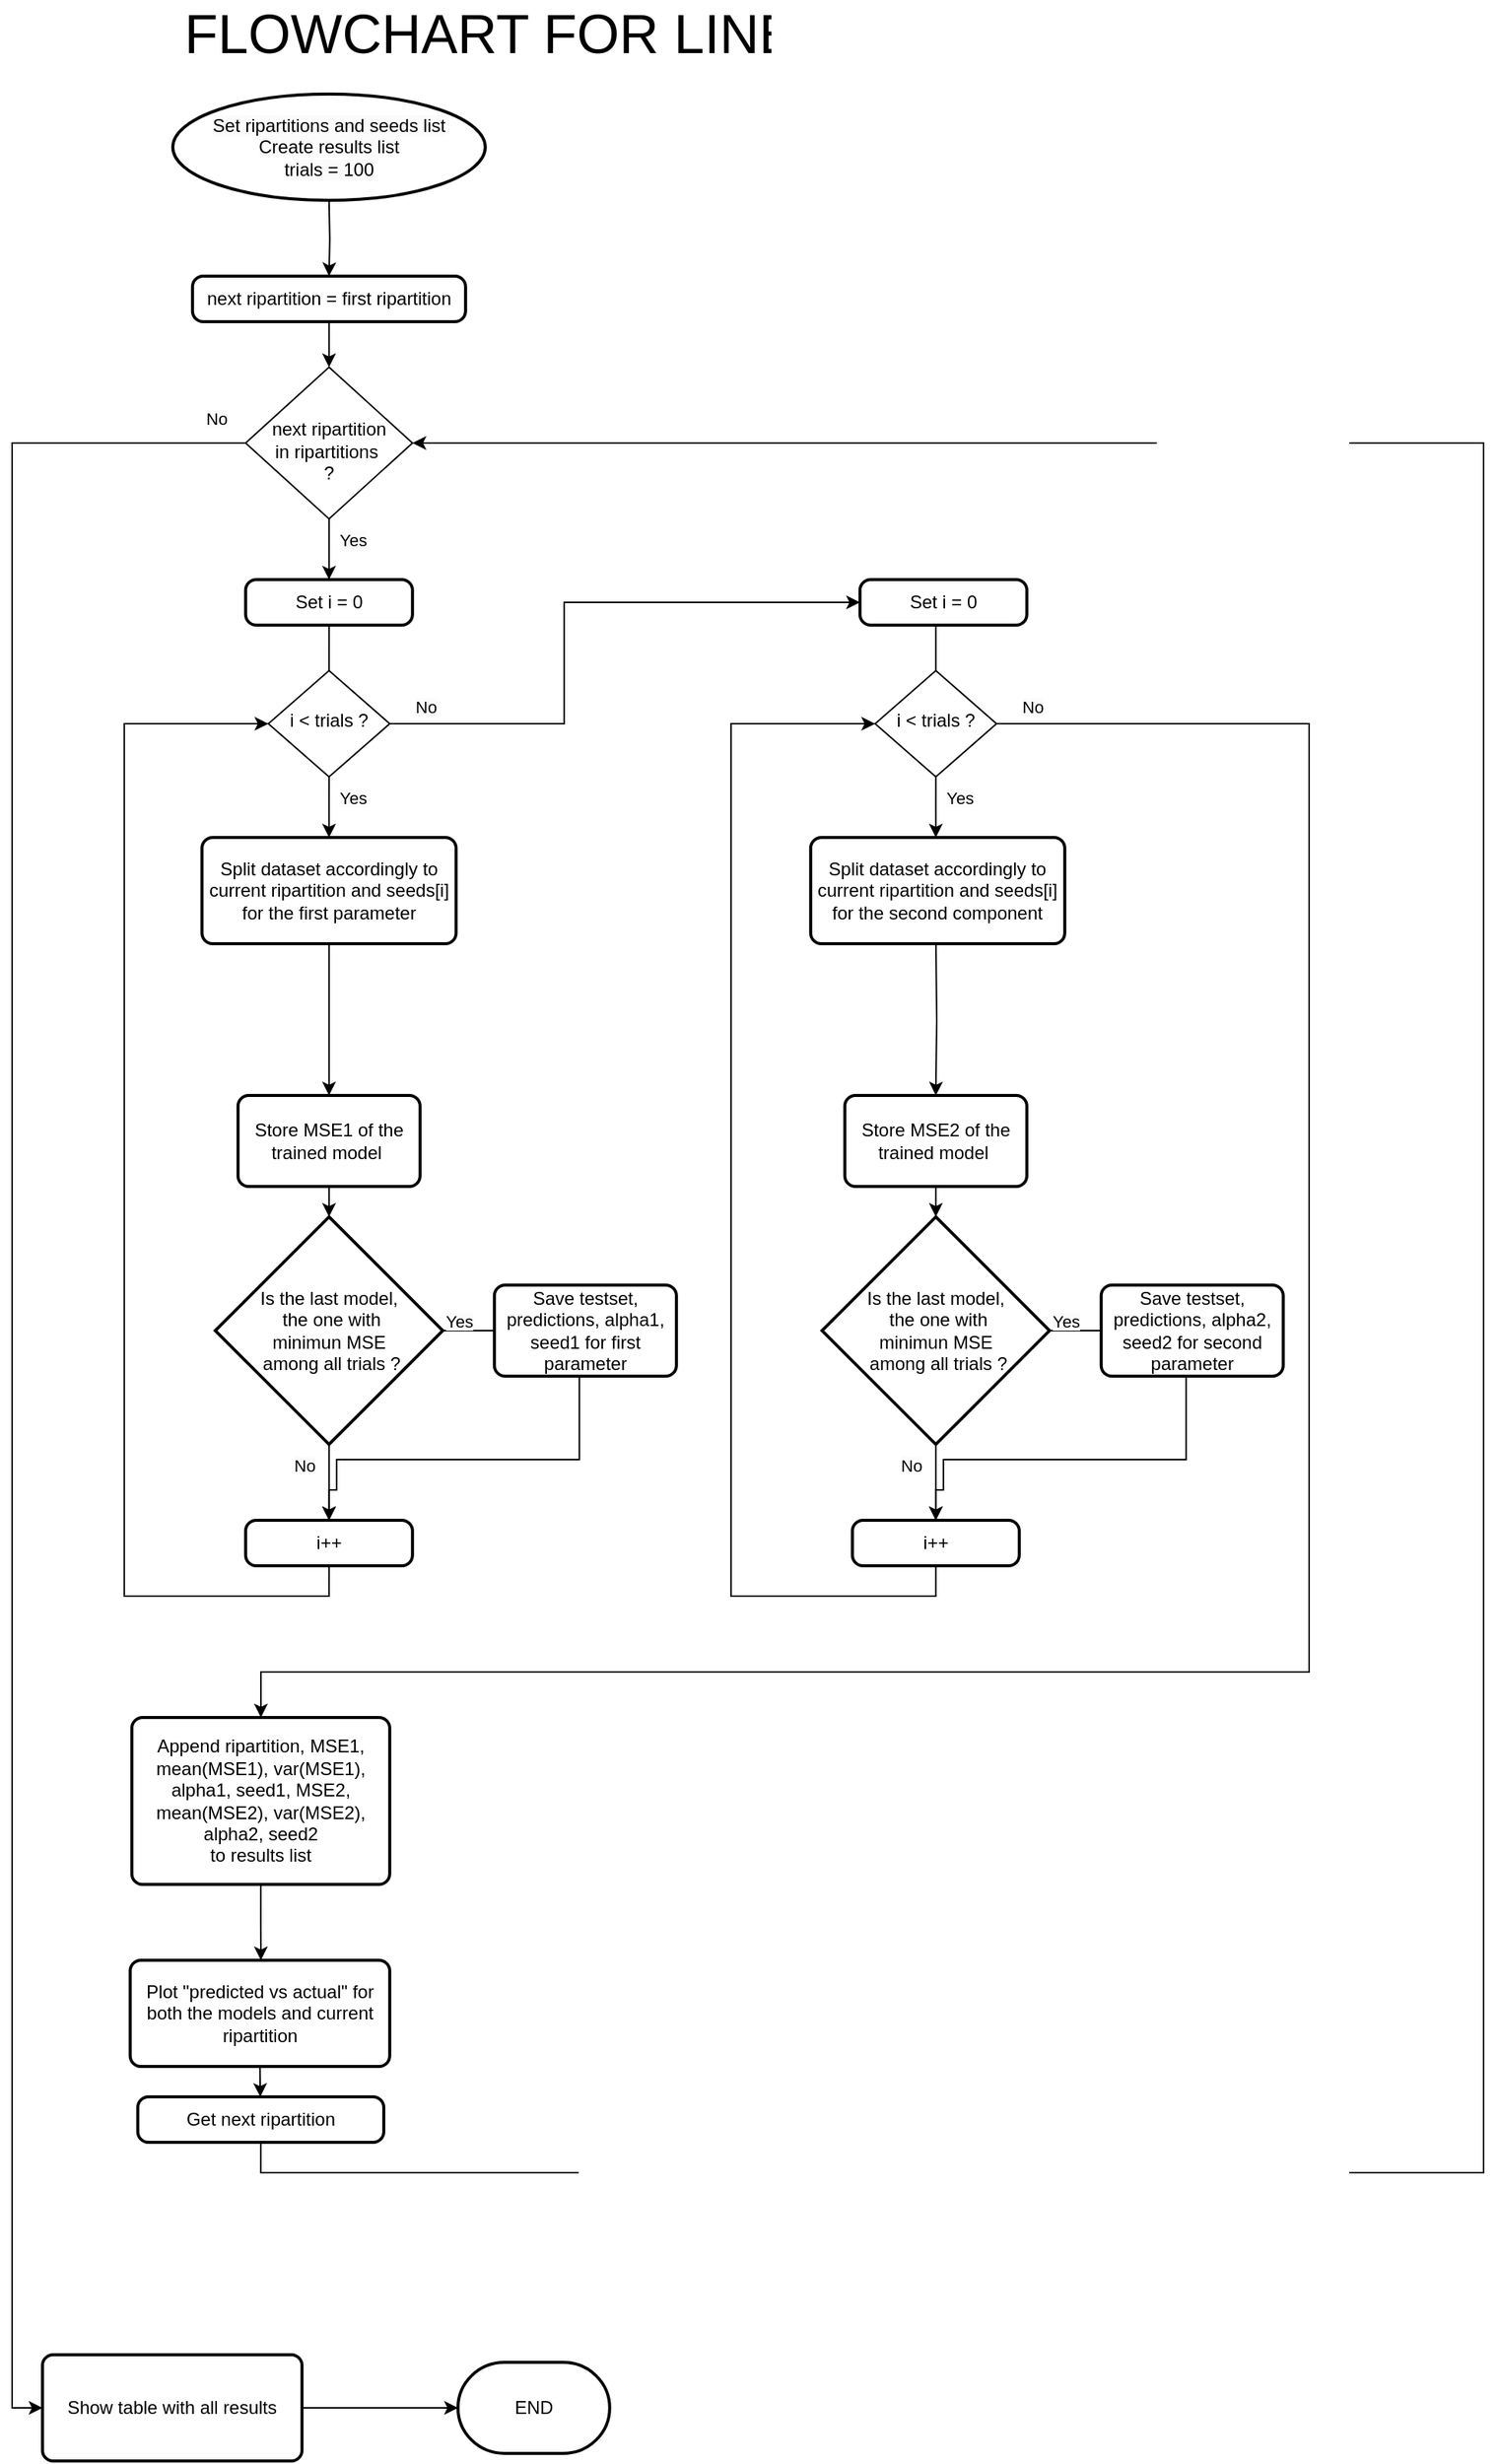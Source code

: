 <mxfile version="22.1.16" type="device">
  <diagram id="C5RBs43oDa-KdzZeNtuy" name="Page-1">
    <mxGraphModel dx="1395" dy="703" grid="1" gridSize="10" guides="1" tooltips="1" connect="1" arrows="1" fold="1" page="1" pageScale="1" pageWidth="1169" pageHeight="1654" math="0" shadow="0">
      <root>
        <mxCell id="WIyWlLk6GJQsqaUBKTNV-0" />
        <mxCell id="WIyWlLk6GJQsqaUBKTNV-1" parent="WIyWlLk6GJQsqaUBKTNV-0" />
        <mxCell id="LebVT-fsiNY8ZmQKpkG3-3" style="edgeStyle=orthogonalEdgeStyle;rounded=0;orthogonalLoop=1;jettySize=auto;html=1;exitX=0.5;exitY=1;exitDx=0;exitDy=0;entryX=0.5;entryY=0;entryDx=0;entryDy=0;" parent="WIyWlLk6GJQsqaUBKTNV-1" target="LebVT-fsiNY8ZmQKpkG3-1" edge="1">
          <mxGeometry relative="1" as="geometry">
            <mxPoint x="328.91" y="150" as="sourcePoint" />
          </mxGeometry>
        </mxCell>
        <mxCell id="LebVT-fsiNY8ZmQKpkG3-7" style="edgeStyle=orthogonalEdgeStyle;rounded=0;orthogonalLoop=1;jettySize=auto;html=1;exitX=0.5;exitY=1;exitDx=0;exitDy=0;entryX=0.5;entryY=0;entryDx=0;entryDy=0;" parent="WIyWlLk6GJQsqaUBKTNV-1" source="WIyWlLk6GJQsqaUBKTNV-6" target="LebVT-fsiNY8ZmQKpkG3-5" edge="1">
          <mxGeometry relative="1" as="geometry" />
        </mxCell>
        <mxCell id="LebVT-fsiNY8ZmQKpkG3-87" style="edgeStyle=orthogonalEdgeStyle;rounded=0;orthogonalLoop=1;jettySize=auto;html=1;exitX=0;exitY=0.5;exitDx=0;exitDy=0;entryX=0;entryY=0.5;entryDx=0;entryDy=0;" parent="WIyWlLk6GJQsqaUBKTNV-1" source="WIyWlLk6GJQsqaUBKTNV-6" target="LebVT-fsiNY8ZmQKpkG3-88" edge="1">
          <mxGeometry relative="1" as="geometry">
            <mxPoint x="100.0" y="1623.75" as="targetPoint" />
          </mxGeometry>
        </mxCell>
        <mxCell id="WIyWlLk6GJQsqaUBKTNV-6" value="&lt;br&gt;next ripartition &lt;br&gt;in ripartitions&amp;nbsp;&lt;br&gt;?" style="rhombus;whiteSpace=wrap;html=1;shadow=0;fontFamily=Helvetica;fontSize=12;align=center;strokeWidth=1;spacing=6;spacingTop=-4;" parent="WIyWlLk6GJQsqaUBKTNV-1" vertex="1">
          <mxGeometry x="273.91" y="260" width="110" height="100" as="geometry" />
        </mxCell>
        <mxCell id="LebVT-fsiNY8ZmQKpkG3-4" style="edgeStyle=orthogonalEdgeStyle;rounded=0;orthogonalLoop=1;jettySize=auto;html=1;exitX=0.5;exitY=1;exitDx=0;exitDy=0;entryX=0.5;entryY=0;entryDx=0;entryDy=0;" parent="WIyWlLk6GJQsqaUBKTNV-1" source="LebVT-fsiNY8ZmQKpkG3-1" target="WIyWlLk6GJQsqaUBKTNV-6" edge="1">
          <mxGeometry relative="1" as="geometry" />
        </mxCell>
        <mxCell id="LebVT-fsiNY8ZmQKpkG3-1" value="next ripartition = first ripartition" style="rounded=1;whiteSpace=wrap;html=1;absoluteArcSize=1;arcSize=14;strokeWidth=2;" parent="WIyWlLk6GJQsqaUBKTNV-1" vertex="1">
          <mxGeometry x="238.91" y="200" width="180" height="30" as="geometry" />
        </mxCell>
        <mxCell id="LebVT-fsiNY8ZmQKpkG3-9" style="edgeStyle=orthogonalEdgeStyle;rounded=0;orthogonalLoop=1;jettySize=auto;html=1;exitX=0.5;exitY=1;exitDx=0;exitDy=0;" parent="WIyWlLk6GJQsqaUBKTNV-1" source="LebVT-fsiNY8ZmQKpkG3-5" edge="1">
          <mxGeometry relative="1" as="geometry">
            <mxPoint x="328.91" y="520" as="targetPoint" />
          </mxGeometry>
        </mxCell>
        <mxCell id="LebVT-fsiNY8ZmQKpkG3-5" value="Set i = 0" style="rounded=1;whiteSpace=wrap;html=1;absoluteArcSize=1;arcSize=14;strokeWidth=2;" parent="WIyWlLk6GJQsqaUBKTNV-1" vertex="1">
          <mxGeometry x="273.91" y="400" width="110" height="30" as="geometry" />
        </mxCell>
        <mxCell id="LebVT-fsiNY8ZmQKpkG3-8" value="&lt;span style=&quot;color: rgb(0, 0, 0); font-family: Helvetica; font-size: 11px; font-style: normal; font-variant-ligatures: normal; font-variant-caps: normal; font-weight: 400; letter-spacing: normal; orphans: 2; text-align: center; text-indent: 0px; text-transform: none; widows: 2; word-spacing: 0px; -webkit-text-stroke-width: 0px; background-color: rgb(251, 251, 251); text-decoration-thickness: initial; text-decoration-style: initial; text-decoration-color: initial; float: none; display: inline !important;&quot;&gt;Yes&lt;/span&gt;" style="text;whiteSpace=wrap;html=1;" parent="WIyWlLk6GJQsqaUBKTNV-1" vertex="1">
          <mxGeometry x="333.91" y="360" width="50" height="40" as="geometry" />
        </mxCell>
        <mxCell id="LebVT-fsiNY8ZmQKpkG3-11" style="edgeStyle=orthogonalEdgeStyle;rounded=0;orthogonalLoop=1;jettySize=auto;html=1;exitX=0.5;exitY=1;exitDx=0;exitDy=0;" parent="WIyWlLk6GJQsqaUBKTNV-1" source="LebVT-fsiNY8ZmQKpkG3-10" edge="1">
          <mxGeometry relative="1" as="geometry">
            <mxPoint x="328.91" y="570" as="targetPoint" />
          </mxGeometry>
        </mxCell>
        <mxCell id="LebVT-fsiNY8ZmQKpkG3-36" style="edgeStyle=orthogonalEdgeStyle;rounded=0;orthogonalLoop=1;jettySize=auto;html=1;exitX=1;exitY=0.5;exitDx=0;exitDy=0;entryX=0;entryY=0.5;entryDx=0;entryDy=0;" parent="WIyWlLk6GJQsqaUBKTNV-1" source="LebVT-fsiNY8ZmQKpkG3-10" target="LebVT-fsiNY8ZmQKpkG3-35" edge="1">
          <mxGeometry relative="1" as="geometry">
            <mxPoint x="673.91" y="400" as="targetPoint" />
            <Array as="points">
              <mxPoint x="483.91" y="495" />
              <mxPoint x="483.91" y="415" />
            </Array>
          </mxGeometry>
        </mxCell>
        <mxCell id="LebVT-fsiNY8ZmQKpkG3-10" value="i &amp;lt; trials ?" style="rhombus;whiteSpace=wrap;html=1;shadow=0;fontFamily=Helvetica;fontSize=12;align=center;strokeWidth=1;spacing=6;spacingTop=-4;" parent="WIyWlLk6GJQsqaUBKTNV-1" vertex="1">
          <mxGeometry x="288.91" y="460" width="80" height="70" as="geometry" />
        </mxCell>
        <mxCell id="LebVT-fsiNY8ZmQKpkG3-12" value="&lt;span style=&quot;color: rgb(0, 0, 0); font-family: Helvetica; font-size: 11px; font-style: normal; font-variant-ligatures: normal; font-variant-caps: normal; font-weight: 400; letter-spacing: normal; orphans: 2; text-align: center; text-indent: 0px; text-transform: none; widows: 2; word-spacing: 0px; -webkit-text-stroke-width: 0px; background-color: rgb(251, 251, 251); text-decoration-thickness: initial; text-decoration-style: initial; text-decoration-color: initial; float: none; display: inline !important;&quot;&gt;Yes&lt;/span&gt;" style="text;whiteSpace=wrap;html=1;" parent="WIyWlLk6GJQsqaUBKTNV-1" vertex="1">
          <mxGeometry x="333.91" y="530" width="50" height="40" as="geometry" />
        </mxCell>
        <mxCell id="LebVT-fsiNY8ZmQKpkG3-13" value="Split dataset accordingly to current ripartition and seeds[i] for the first parameter" style="rounded=1;whiteSpace=wrap;html=1;absoluteArcSize=1;arcSize=14;strokeWidth=2;" parent="WIyWlLk6GJQsqaUBKTNV-1" vertex="1">
          <mxGeometry x="245.16" y="570" width="167.5" height="70" as="geometry" />
        </mxCell>
        <mxCell id="LebVT-fsiNY8ZmQKpkG3-17" value="" style="edgeStyle=orthogonalEdgeStyle;rounded=0;orthogonalLoop=1;jettySize=auto;html=1;exitX=0.5;exitY=1;exitDx=0;exitDy=0;" parent="WIyWlLk6GJQsqaUBKTNV-1" source="LebVT-fsiNY8ZmQKpkG3-13" target="LebVT-fsiNY8ZmQKpkG3-16" edge="1">
          <mxGeometry relative="1" as="geometry">
            <mxPoint x="328.9" y="710" as="sourcePoint" />
          </mxGeometry>
        </mxCell>
        <mxCell id="LebVT-fsiNY8ZmQKpkG3-16" value="Store MSE1 of the trained model&amp;nbsp;" style="rounded=1;whiteSpace=wrap;html=1;absoluteArcSize=1;arcSize=14;strokeWidth=2;" parent="WIyWlLk6GJQsqaUBKTNV-1" vertex="1">
          <mxGeometry x="268.91" y="740" width="120" height="60" as="geometry" />
        </mxCell>
        <mxCell id="LebVT-fsiNY8ZmQKpkG3-22" style="edgeStyle=orthogonalEdgeStyle;rounded=0;orthogonalLoop=1;jettySize=auto;html=1;exitX=1;exitY=0.5;exitDx=0;exitDy=0;exitPerimeter=0;" parent="WIyWlLk6GJQsqaUBKTNV-1" source="LebVT-fsiNY8ZmQKpkG3-20" edge="1">
          <mxGeometry relative="1" as="geometry">
            <mxPoint x="483.91" y="894.862" as="targetPoint" />
          </mxGeometry>
        </mxCell>
        <mxCell id="LebVT-fsiNY8ZmQKpkG3-26" style="edgeStyle=orthogonalEdgeStyle;rounded=0;orthogonalLoop=1;jettySize=auto;html=1;exitX=0.5;exitY=1;exitDx=0;exitDy=0;exitPerimeter=0;" parent="WIyWlLk6GJQsqaUBKTNV-1" source="LebVT-fsiNY8ZmQKpkG3-20" target="LebVT-fsiNY8ZmQKpkG3-28" edge="1">
          <mxGeometry relative="1" as="geometry">
            <mxPoint x="329.151" y="1030" as="targetPoint" />
          </mxGeometry>
        </mxCell>
        <mxCell id="LebVT-fsiNY8ZmQKpkG3-20" value="Is the last model,&lt;br&gt;&amp;nbsp;the one with &lt;br&gt;minimun MSE&lt;br&gt;&amp;nbsp;among all trials ?" style="strokeWidth=2;html=1;shape=mxgraph.flowchart.decision;whiteSpace=wrap;" parent="WIyWlLk6GJQsqaUBKTNV-1" vertex="1">
          <mxGeometry x="253.91" y="820" width="150" height="150" as="geometry" />
        </mxCell>
        <mxCell id="LebVT-fsiNY8ZmQKpkG3-21" style="edgeStyle=orthogonalEdgeStyle;rounded=0;orthogonalLoop=1;jettySize=auto;html=1;exitX=0.5;exitY=1;exitDx=0;exitDy=0;entryX=0.5;entryY=0;entryDx=0;entryDy=0;entryPerimeter=0;" parent="WIyWlLk6GJQsqaUBKTNV-1" source="LebVT-fsiNY8ZmQKpkG3-16" target="LebVT-fsiNY8ZmQKpkG3-20" edge="1">
          <mxGeometry relative="1" as="geometry" />
        </mxCell>
        <mxCell id="LebVT-fsiNY8ZmQKpkG3-23" value="&lt;span style=&quot;color: rgb(0, 0, 0); font-family: Helvetica; font-size: 11px; font-style: normal; font-variant-ligatures: normal; font-variant-caps: normal; font-weight: 400; letter-spacing: normal; orphans: 2; text-align: center; text-indent: 0px; text-transform: none; widows: 2; word-spacing: 0px; -webkit-text-stroke-width: 0px; background-color: rgb(251, 251, 251); text-decoration-thickness: initial; text-decoration-style: initial; text-decoration-color: initial; float: none; display: inline !important;&quot;&gt;Yes&lt;/span&gt;" style="text;whiteSpace=wrap;html=1;" parent="WIyWlLk6GJQsqaUBKTNV-1" vertex="1">
          <mxGeometry x="403.91" y="875" width="50" height="40" as="geometry" />
        </mxCell>
        <mxCell id="LebVT-fsiNY8ZmQKpkG3-27" style="edgeStyle=orthogonalEdgeStyle;rounded=0;orthogonalLoop=1;jettySize=auto;html=1;exitX=0.5;exitY=1;exitDx=0;exitDy=0;entryX=0.5;entryY=0;entryDx=0;entryDy=0;" parent="WIyWlLk6GJQsqaUBKTNV-1" source="LebVT-fsiNY8ZmQKpkG3-24" target="LebVT-fsiNY8ZmQKpkG3-28" edge="1">
          <mxGeometry relative="1" as="geometry">
            <mxPoint x="463.91" y="1000" as="targetPoint" />
            <Array as="points">
              <mxPoint x="493.91" y="925" />
              <mxPoint x="493.91" y="980" />
              <mxPoint x="333.91" y="980" />
              <mxPoint x="333.91" y="1000" />
              <mxPoint x="328.91" y="1000" />
            </Array>
          </mxGeometry>
        </mxCell>
        <mxCell id="LebVT-fsiNY8ZmQKpkG3-24" value="Save testset, predictions, alpha1, seed1 for first parameter" style="rounded=1;whiteSpace=wrap;html=1;absoluteArcSize=1;arcSize=14;strokeWidth=2;" parent="WIyWlLk6GJQsqaUBKTNV-1" vertex="1">
          <mxGeometry x="437.91" y="865" width="120" height="60" as="geometry" />
        </mxCell>
        <mxCell id="LebVT-fsiNY8ZmQKpkG3-31" style="edgeStyle=orthogonalEdgeStyle;rounded=0;orthogonalLoop=1;jettySize=auto;html=1;exitX=0.5;exitY=1;exitDx=0;exitDy=0;entryX=0;entryY=0.5;entryDx=0;entryDy=0;" parent="WIyWlLk6GJQsqaUBKTNV-1" source="LebVT-fsiNY8ZmQKpkG3-28" target="LebVT-fsiNY8ZmQKpkG3-10" edge="1">
          <mxGeometry relative="1" as="geometry">
            <mxPoint x="173.91" y="400" as="targetPoint" />
            <Array as="points">
              <mxPoint x="328.91" y="1070" />
              <mxPoint x="193.91" y="1070" />
              <mxPoint x="193.91" y="495" />
            </Array>
          </mxGeometry>
        </mxCell>
        <mxCell id="LebVT-fsiNY8ZmQKpkG3-28" value="i++" style="rounded=1;whiteSpace=wrap;html=1;absoluteArcSize=1;arcSize=14;strokeWidth=2;" parent="WIyWlLk6GJQsqaUBKTNV-1" vertex="1">
          <mxGeometry x="273.91" y="1020" width="110" height="30" as="geometry" />
        </mxCell>
        <mxCell id="LebVT-fsiNY8ZmQKpkG3-29" value="&lt;span style=&quot;color: rgb(0, 0, 0); font-family: Helvetica; font-size: 11px; font-style: normal; font-variant-ligatures: normal; font-variant-caps: normal; font-weight: 400; letter-spacing: normal; orphans: 2; text-align: center; text-indent: 0px; text-transform: none; widows: 2; word-spacing: 0px; -webkit-text-stroke-width: 0px; background-color: rgb(251, 251, 251); text-decoration-thickness: initial; text-decoration-style: initial; text-decoration-color: initial; float: none; display: inline !important;&quot;&gt;No&lt;/span&gt;" style="text;whiteSpace=wrap;html=1;" parent="WIyWlLk6GJQsqaUBKTNV-1" vertex="1">
          <mxGeometry x="303.91" y="970" width="50" height="40" as="geometry" />
        </mxCell>
        <mxCell id="LebVT-fsiNY8ZmQKpkG3-34" value="&lt;span style=&quot;color: rgb(0, 0, 0); font-family: Helvetica; font-size: 11px; font-style: normal; font-variant-ligatures: normal; font-variant-caps: normal; font-weight: 400; letter-spacing: normal; orphans: 2; text-align: center; text-indent: 0px; text-transform: none; widows: 2; word-spacing: 0px; -webkit-text-stroke-width: 0px; background-color: rgb(251, 251, 251); text-decoration-thickness: initial; text-decoration-style: initial; text-decoration-color: initial; float: none; display: inline !important;&quot;&gt;No&lt;/span&gt;" style="text;whiteSpace=wrap;html=1;" parent="WIyWlLk6GJQsqaUBKTNV-1" vertex="1">
          <mxGeometry x="383.91" y="470" width="50" height="40" as="geometry" />
        </mxCell>
        <mxCell id="LebVT-fsiNY8ZmQKpkG3-35" value="Set i = 0" style="rounded=1;whiteSpace=wrap;html=1;absoluteArcSize=1;arcSize=14;strokeWidth=2;" parent="WIyWlLk6GJQsqaUBKTNV-1" vertex="1">
          <mxGeometry x="678.91" y="400" width="110" height="30" as="geometry" />
        </mxCell>
        <mxCell id="LebVT-fsiNY8ZmQKpkG3-37" style="edgeStyle=orthogonalEdgeStyle;rounded=0;orthogonalLoop=1;jettySize=auto;html=1;exitX=0.5;exitY=1;exitDx=0;exitDy=0;" parent="WIyWlLk6GJQsqaUBKTNV-1" edge="1">
          <mxGeometry relative="1" as="geometry">
            <mxPoint x="728.91" y="520" as="targetPoint" />
            <mxPoint x="728.91" y="430" as="sourcePoint" />
            <Array as="points">
              <mxPoint x="728.91" y="475" />
              <mxPoint x="729.91" y="520" />
            </Array>
          </mxGeometry>
        </mxCell>
        <mxCell id="LebVT-fsiNY8ZmQKpkG3-39" style="edgeStyle=orthogonalEdgeStyle;rounded=0;orthogonalLoop=1;jettySize=auto;html=1;exitX=0.5;exitY=1;exitDx=0;exitDy=0;" parent="WIyWlLk6GJQsqaUBKTNV-1" source="LebVT-fsiNY8ZmQKpkG3-40" edge="1">
          <mxGeometry relative="1" as="geometry">
            <mxPoint x="728.91" y="570" as="targetPoint" />
          </mxGeometry>
        </mxCell>
        <mxCell id="LebVT-fsiNY8ZmQKpkG3-40" value="i &amp;lt; trials ?" style="rhombus;whiteSpace=wrap;html=1;shadow=0;fontFamily=Helvetica;fontSize=12;align=center;strokeWidth=1;spacing=6;spacingTop=-4;" parent="WIyWlLk6GJQsqaUBKTNV-1" vertex="1">
          <mxGeometry x="688.91" y="460" width="80" height="70" as="geometry" />
        </mxCell>
        <mxCell id="LebVT-fsiNY8ZmQKpkG3-41" value="&lt;span style=&quot;color: rgb(0, 0, 0); font-family: Helvetica; font-size: 11px; font-style: normal; font-variant-ligatures: normal; font-variant-caps: normal; font-weight: 400; letter-spacing: normal; orphans: 2; text-align: center; text-indent: 0px; text-transform: none; widows: 2; word-spacing: 0px; -webkit-text-stroke-width: 0px; background-color: rgb(251, 251, 251); text-decoration-thickness: initial; text-decoration-style: initial; text-decoration-color: initial; float: none; display: inline !important;&quot;&gt;Yes&lt;/span&gt;" style="text;whiteSpace=wrap;html=1;" parent="WIyWlLk6GJQsqaUBKTNV-1" vertex="1">
          <mxGeometry x="733.91" y="530" width="50" height="40" as="geometry" />
        </mxCell>
        <mxCell id="LebVT-fsiNY8ZmQKpkG3-43" value="Split dataset accordingly to current ripartition and seeds[i] for the second component" style="rounded=1;whiteSpace=wrap;html=1;absoluteArcSize=1;arcSize=14;strokeWidth=2;" parent="WIyWlLk6GJQsqaUBKTNV-1" vertex="1">
          <mxGeometry x="646.41" y="570" width="167.5" height="70" as="geometry" />
        </mxCell>
        <mxCell id="LebVT-fsiNY8ZmQKpkG3-47" style="edgeStyle=orthogonalEdgeStyle;rounded=0;orthogonalLoop=1;jettySize=auto;html=1;exitX=1;exitY=0.5;exitDx=0;exitDy=0;exitPerimeter=0;" parent="WIyWlLk6GJQsqaUBKTNV-1" source="LebVT-fsiNY8ZmQKpkG3-49" edge="1">
          <mxGeometry relative="1" as="geometry">
            <mxPoint x="883.91" y="894.862" as="targetPoint" />
          </mxGeometry>
        </mxCell>
        <mxCell id="LebVT-fsiNY8ZmQKpkG3-48" style="edgeStyle=orthogonalEdgeStyle;rounded=0;orthogonalLoop=1;jettySize=auto;html=1;exitX=0.5;exitY=1;exitDx=0;exitDy=0;exitPerimeter=0;" parent="WIyWlLk6GJQsqaUBKTNV-1" source="LebVT-fsiNY8ZmQKpkG3-49" target="LebVT-fsiNY8ZmQKpkG3-55" edge="1">
          <mxGeometry relative="1" as="geometry">
            <mxPoint x="729.151" y="1030" as="targetPoint" />
          </mxGeometry>
        </mxCell>
        <mxCell id="LebVT-fsiNY8ZmQKpkG3-49" value="Is the last model,&lt;br&gt;&amp;nbsp;the one with &lt;br&gt;minimun MSE&lt;br&gt;&amp;nbsp;among all trials ?" style="strokeWidth=2;html=1;shape=mxgraph.flowchart.decision;whiteSpace=wrap;" parent="WIyWlLk6GJQsqaUBKTNV-1" vertex="1">
          <mxGeometry x="653.91" y="820" width="150" height="150" as="geometry" />
        </mxCell>
        <mxCell id="LebVT-fsiNY8ZmQKpkG3-50" style="edgeStyle=orthogonalEdgeStyle;rounded=0;orthogonalLoop=1;jettySize=auto;html=1;exitX=0.5;exitY=1;exitDx=0;exitDy=0;entryX=0.5;entryY=0;entryDx=0;entryDy=0;entryPerimeter=0;" parent="WIyWlLk6GJQsqaUBKTNV-1" target="LebVT-fsiNY8ZmQKpkG3-49" edge="1">
          <mxGeometry relative="1" as="geometry">
            <mxPoint x="728.91" y="800" as="sourcePoint" />
          </mxGeometry>
        </mxCell>
        <mxCell id="LebVT-fsiNY8ZmQKpkG3-51" value="&lt;span style=&quot;color: rgb(0, 0, 0); font-family: Helvetica; font-size: 11px; font-style: normal; font-variant-ligatures: normal; font-variant-caps: normal; font-weight: 400; letter-spacing: normal; orphans: 2; text-align: center; text-indent: 0px; text-transform: none; widows: 2; word-spacing: 0px; -webkit-text-stroke-width: 0px; background-color: rgb(251, 251, 251); text-decoration-thickness: initial; text-decoration-style: initial; text-decoration-color: initial; float: none; display: inline !important;&quot;&gt;Yes&lt;/span&gt;" style="text;whiteSpace=wrap;html=1;" parent="WIyWlLk6GJQsqaUBKTNV-1" vertex="1">
          <mxGeometry x="803.91" y="875" width="50" height="40" as="geometry" />
        </mxCell>
        <mxCell id="LebVT-fsiNY8ZmQKpkG3-52" style="edgeStyle=orthogonalEdgeStyle;rounded=0;orthogonalLoop=1;jettySize=auto;html=1;exitX=0.5;exitY=1;exitDx=0;exitDy=0;entryX=0.5;entryY=0;entryDx=0;entryDy=0;" parent="WIyWlLk6GJQsqaUBKTNV-1" source="LebVT-fsiNY8ZmQKpkG3-53" target="LebVT-fsiNY8ZmQKpkG3-55" edge="1">
          <mxGeometry relative="1" as="geometry">
            <mxPoint x="863.91" y="1000" as="targetPoint" />
            <Array as="points">
              <mxPoint x="893.91" y="925" />
              <mxPoint x="893.91" y="980" />
              <mxPoint x="733.91" y="980" />
              <mxPoint x="733.91" y="1000" />
              <mxPoint x="728.91" y="1000" />
            </Array>
          </mxGeometry>
        </mxCell>
        <mxCell id="LebVT-fsiNY8ZmQKpkG3-53" value="Save testset, predictions, alpha2, seed2 for second parameter" style="rounded=1;whiteSpace=wrap;html=1;absoluteArcSize=1;arcSize=14;strokeWidth=2;" parent="WIyWlLk6GJQsqaUBKTNV-1" vertex="1">
          <mxGeometry x="837.91" y="865" width="120" height="60" as="geometry" />
        </mxCell>
        <mxCell id="LebVT-fsiNY8ZmQKpkG3-54" style="edgeStyle=orthogonalEdgeStyle;rounded=0;orthogonalLoop=1;jettySize=auto;html=1;exitX=0.5;exitY=1;exitDx=0;exitDy=0;entryX=0;entryY=0.5;entryDx=0;entryDy=0;" parent="WIyWlLk6GJQsqaUBKTNV-1" source="LebVT-fsiNY8ZmQKpkG3-55" target="LebVT-fsiNY8ZmQKpkG3-40" edge="1">
          <mxGeometry relative="1" as="geometry">
            <mxPoint x="673.91" y="415" as="targetPoint" />
            <Array as="points">
              <mxPoint x="728.91" y="1070" />
              <mxPoint x="593.91" y="1070" />
              <mxPoint x="593.91" y="495" />
            </Array>
          </mxGeometry>
        </mxCell>
        <mxCell id="LebVT-fsiNY8ZmQKpkG3-55" value="i++" style="rounded=1;whiteSpace=wrap;html=1;absoluteArcSize=1;arcSize=14;strokeWidth=2;" parent="WIyWlLk6GJQsqaUBKTNV-1" vertex="1">
          <mxGeometry x="673.91" y="1020" width="110" height="30" as="geometry" />
        </mxCell>
        <mxCell id="LebVT-fsiNY8ZmQKpkG3-56" value="&lt;span style=&quot;color: rgb(0, 0, 0); font-family: Helvetica; font-size: 11px; font-style: normal; font-variant-ligatures: normal; font-variant-caps: normal; font-weight: 400; letter-spacing: normal; orphans: 2; text-align: center; text-indent: 0px; text-transform: none; widows: 2; word-spacing: 0px; -webkit-text-stroke-width: 0px; background-color: rgb(251, 251, 251); text-decoration-thickness: initial; text-decoration-style: initial; text-decoration-color: initial; float: none; display: inline !important;&quot;&gt;No&lt;/span&gt;" style="text;whiteSpace=wrap;html=1;" parent="WIyWlLk6GJQsqaUBKTNV-1" vertex="1">
          <mxGeometry x="703.91" y="970" width="50" height="40" as="geometry" />
        </mxCell>
        <mxCell id="LebVT-fsiNY8ZmQKpkG3-57" value="&lt;span style=&quot;color: rgb(0, 0, 0); font-family: Helvetica; font-size: 11px; font-style: normal; font-variant-ligatures: normal; font-variant-caps: normal; font-weight: 400; letter-spacing: normal; orphans: 2; text-align: center; text-indent: 0px; text-transform: none; widows: 2; word-spacing: 0px; -webkit-text-stroke-width: 0px; background-color: rgb(251, 251, 251); text-decoration-thickness: initial; text-decoration-style: initial; text-decoration-color: initial; float: none; display: inline !important;&quot;&gt;No&lt;/span&gt;" style="text;whiteSpace=wrap;html=1;" parent="WIyWlLk6GJQsqaUBKTNV-1" vertex="1">
          <mxGeometry x="783.91" y="470" width="50" height="40" as="geometry" />
        </mxCell>
        <mxCell id="LebVT-fsiNY8ZmQKpkG3-81" value="" style="edgeStyle=orthogonalEdgeStyle;rounded=0;orthogonalLoop=1;jettySize=auto;html=1;exitX=1;exitY=0.5;exitDx=0;exitDy=0;" parent="WIyWlLk6GJQsqaUBKTNV-1" source="LebVT-fsiNY8ZmQKpkG3-40" target="LebVT-fsiNY8ZmQKpkG3-80" edge="1">
          <mxGeometry relative="1" as="geometry">
            <mxPoint x="983.91" y="1130" as="targetPoint" />
            <mxPoint x="768.91" y="495" as="sourcePoint" />
            <Array as="points">
              <mxPoint x="975" y="495" />
              <mxPoint x="975" y="1120" />
              <mxPoint x="284" y="1120" />
            </Array>
          </mxGeometry>
        </mxCell>
        <mxCell id="LebVT-fsiNY8ZmQKpkG3-82" style="edgeStyle=orthogonalEdgeStyle;rounded=0;orthogonalLoop=1;jettySize=auto;html=1;exitX=0.5;exitY=1;exitDx=0;exitDy=0;" parent="WIyWlLk6GJQsqaUBKTNV-1" source="LebVT-fsiNY8ZmQKpkG3-80" edge="1">
          <mxGeometry relative="1" as="geometry">
            <mxPoint x="284" y="1310" as="targetPoint" />
          </mxGeometry>
        </mxCell>
        <mxCell id="LebVT-fsiNY8ZmQKpkG3-80" value="Append ripartition, MSE1, mean(MSE1), var(MSE1), alpha1, seed1, MSE2, mean(MSE2), var(MSE2), alpha2, seed2 &lt;br&gt;to results list" style="rounded=1;whiteSpace=wrap;html=1;absoluteArcSize=1;arcSize=14;strokeWidth=2;" parent="WIyWlLk6GJQsqaUBKTNV-1" vertex="1">
          <mxGeometry x="198.91" y="1150" width="170" height="110" as="geometry" />
        </mxCell>
        <mxCell id="LebVT-fsiNY8ZmQKpkG3-84" style="edgeStyle=orthogonalEdgeStyle;rounded=0;orthogonalLoop=1;jettySize=auto;html=1;exitX=0.5;exitY=1;exitDx=0;exitDy=0;" parent="WIyWlLk6GJQsqaUBKTNV-1" source="LebVT-fsiNY8ZmQKpkG3-83" edge="1">
          <mxGeometry relative="1" as="geometry">
            <mxPoint x="283.593" y="1400" as="targetPoint" />
          </mxGeometry>
        </mxCell>
        <mxCell id="LebVT-fsiNY8ZmQKpkG3-83" value="Plot &quot;predicted vs actual&quot; for both the models and current ripartition" style="rounded=1;whiteSpace=wrap;html=1;absoluteArcSize=1;arcSize=14;strokeWidth=2;" parent="WIyWlLk6GJQsqaUBKTNV-1" vertex="1">
          <mxGeometry x="197.82" y="1310" width="171.09" height="70" as="geometry" />
        </mxCell>
        <mxCell id="LebVT-fsiNY8ZmQKpkG3-86" style="edgeStyle=orthogonalEdgeStyle;rounded=0;orthogonalLoop=1;jettySize=auto;html=1;exitX=0.5;exitY=1;exitDx=0;exitDy=0;entryX=1;entryY=0.5;entryDx=0;entryDy=0;" parent="WIyWlLk6GJQsqaUBKTNV-1" source="LebVT-fsiNY8ZmQKpkG3-85" target="WIyWlLk6GJQsqaUBKTNV-6" edge="1">
          <mxGeometry relative="1" as="geometry">
            <Array as="points">
              <mxPoint x="284" y="1450" />
              <mxPoint x="1090" y="1450" />
              <mxPoint x="1090" y="310" />
            </Array>
          </mxGeometry>
        </mxCell>
        <mxCell id="LebVT-fsiNY8ZmQKpkG3-85" value="Get next ripartition" style="rounded=1;whiteSpace=wrap;html=1;absoluteArcSize=1;arcSize=14;strokeWidth=2;" parent="WIyWlLk6GJQsqaUBKTNV-1" vertex="1">
          <mxGeometry x="202.82" y="1400" width="162.18" height="30" as="geometry" />
        </mxCell>
        <mxCell id="LebVT-fsiNY8ZmQKpkG3-89" style="edgeStyle=orthogonalEdgeStyle;rounded=0;orthogonalLoop=1;jettySize=auto;html=1;exitX=1;exitY=0.5;exitDx=0;exitDy=0;entryX=0;entryY=0.5;entryDx=0;entryDy=0;entryPerimeter=0;" parent="WIyWlLk6GJQsqaUBKTNV-1" source="LebVT-fsiNY8ZmQKpkG3-88" target="LebVT-fsiNY8ZmQKpkG3-90" edge="1">
          <mxGeometry relative="1" as="geometry">
            <mxPoint x="410" y="1604.75" as="targetPoint" />
          </mxGeometry>
        </mxCell>
        <mxCell id="LebVT-fsiNY8ZmQKpkG3-88" value="Show table with all results" style="rounded=1;whiteSpace=wrap;html=1;absoluteArcSize=1;arcSize=14;strokeWidth=2;" parent="WIyWlLk6GJQsqaUBKTNV-1" vertex="1">
          <mxGeometry x="140" y="1570" width="171.09" height="70" as="geometry" />
        </mxCell>
        <mxCell id="LebVT-fsiNY8ZmQKpkG3-90" value="END" style="strokeWidth=2;html=1;shape=mxgraph.flowchart.terminator;whiteSpace=wrap;" parent="WIyWlLk6GJQsqaUBKTNV-1" vertex="1">
          <mxGeometry x="413.91" y="1575" width="100" height="60" as="geometry" />
        </mxCell>
        <mxCell id="LebVT-fsiNY8ZmQKpkG3-91" value="&lt;span style=&quot;color: rgb(0, 0, 0); font-family: Helvetica; font-size: 11px; font-style: normal; font-variant-ligatures: normal; font-variant-caps: normal; font-weight: 400; letter-spacing: normal; orphans: 2; text-align: center; text-indent: 0px; text-transform: none; widows: 2; word-spacing: 0px; -webkit-text-stroke-width: 0px; background-color: rgb(251, 251, 251); text-decoration-thickness: initial; text-decoration-style: initial; text-decoration-color: initial; float: none; display: inline !important;&quot;&gt;No&lt;/span&gt;" style="text;whiteSpace=wrap;html=1;" parent="WIyWlLk6GJQsqaUBKTNV-1" vertex="1">
          <mxGeometry x="246.41" y="280" width="50" height="40" as="geometry" />
        </mxCell>
        <mxCell id="LebVT-fsiNY8ZmQKpkG3-92" value="&lt;font style=&quot;font-size: 36px;&quot;&gt;FLOWCHART FOR LINEAR REGRESSION&lt;/font&gt;" style="text;html=1;strokeColor=none;fillColor=none;align=center;verticalAlign=middle;whiteSpace=wrap;rounded=0;" parent="WIyWlLk6GJQsqaUBKTNV-1" vertex="1">
          <mxGeometry x="175" y="20" width="820" height="40" as="geometry" />
        </mxCell>
        <mxCell id="YxTKF9wTXfMbnvTXqZWL-0" value="" style="edgeStyle=orthogonalEdgeStyle;rounded=0;orthogonalLoop=1;jettySize=auto;html=1;exitX=0.5;exitY=1;exitDx=0;exitDy=0;" parent="WIyWlLk6GJQsqaUBKTNV-1" target="YxTKF9wTXfMbnvTXqZWL-1" edge="1">
          <mxGeometry relative="1" as="geometry">
            <mxPoint x="729" y="640" as="sourcePoint" />
          </mxGeometry>
        </mxCell>
        <mxCell id="YxTKF9wTXfMbnvTXqZWL-1" value="Store MSE2 of the trained model&amp;nbsp;" style="rounded=1;whiteSpace=wrap;html=1;absoluteArcSize=1;arcSize=14;strokeWidth=2;" parent="WIyWlLk6GJQsqaUBKTNV-1" vertex="1">
          <mxGeometry x="668.91" y="740" width="120" height="60" as="geometry" />
        </mxCell>
        <mxCell id="hxBgiE3mF-zCAyUfpjeR-0" value="&lt;span style=&quot;color: rgb(0, 0, 0); font-family: Helvetica; font-size: 12px; font-style: normal; font-variant-ligatures: normal; font-variant-caps: normal; font-weight: 400; letter-spacing: normal; orphans: 2; text-align: center; text-indent: 0px; text-transform: none; widows: 2; word-spacing: 0px; -webkit-text-stroke-width: 0px; background-color: rgb(251, 251, 251); text-decoration-thickness: initial; text-decoration-style: initial; text-decoration-color: initial; float: none; display: inline !important;&quot;&gt;Set ripartitions and seeds list&lt;/span&gt;&lt;br style=&quot;border-color: var(--border-color); color: rgb(0, 0, 0); font-family: Helvetica; font-size: 12px; font-style: normal; font-variant-ligatures: normal; font-variant-caps: normal; font-weight: 400; letter-spacing: normal; orphans: 2; text-align: center; text-indent: 0px; text-transform: none; widows: 2; word-spacing: 0px; -webkit-text-stroke-width: 0px; background-color: rgb(251, 251, 251); text-decoration-thickness: initial; text-decoration-style: initial; text-decoration-color: initial;&quot;&gt;&lt;span style=&quot;color: rgb(0, 0, 0); font-family: Helvetica; font-size: 12px; font-style: normal; font-variant-ligatures: normal; font-variant-caps: normal; font-weight: 400; letter-spacing: normal; orphans: 2; text-align: center; text-indent: 0px; text-transform: none; widows: 2; word-spacing: 0px; -webkit-text-stroke-width: 0px; background-color: rgb(251, 251, 251); text-decoration-thickness: initial; text-decoration-style: initial; text-decoration-color: initial; float: none; display: inline !important;&quot;&gt;Create results list&lt;/span&gt;&lt;br style=&quot;border-color: var(--border-color); color: rgb(0, 0, 0); font-family: Helvetica; font-size: 12px; font-style: normal; font-variant-ligatures: normal; font-variant-caps: normal; font-weight: 400; letter-spacing: normal; orphans: 2; text-align: center; text-indent: 0px; text-transform: none; widows: 2; word-spacing: 0px; -webkit-text-stroke-width: 0px; background-color: rgb(251, 251, 251); text-decoration-thickness: initial; text-decoration-style: initial; text-decoration-color: initial;&quot;&gt;&lt;span style=&quot;color: rgb(0, 0, 0); font-family: Helvetica; font-size: 12px; font-style: normal; font-variant-ligatures: normal; font-variant-caps: normal; font-weight: 400; letter-spacing: normal; orphans: 2; text-align: center; text-indent: 0px; text-transform: none; widows: 2; word-spacing: 0px; -webkit-text-stroke-width: 0px; background-color: rgb(251, 251, 251); text-decoration-thickness: initial; text-decoration-style: initial; text-decoration-color: initial; float: none; display: inline !important;&quot;&gt;trials = 100&lt;/span&gt;" style="strokeWidth=2;html=1;shape=mxgraph.flowchart.start_1;whiteSpace=wrap;" parent="WIyWlLk6GJQsqaUBKTNV-1" vertex="1">
          <mxGeometry x="225.91" y="80" width="206" height="70" as="geometry" />
        </mxCell>
      </root>
    </mxGraphModel>
  </diagram>
</mxfile>
